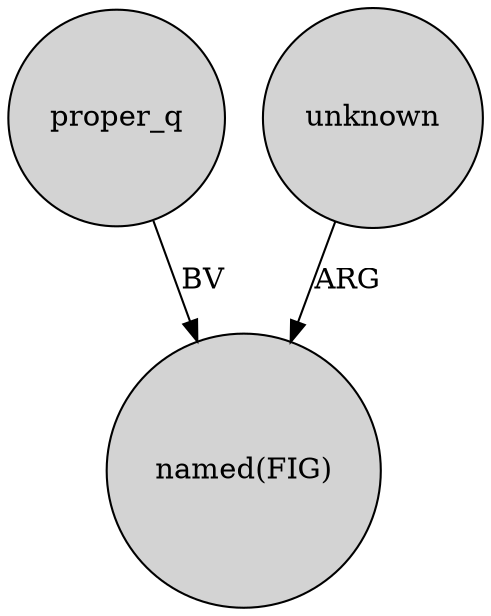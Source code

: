 digraph {
	node [shape=circle style=filled]
	proper_q -> "named(FIG)" [label=BV]
	unknown -> "named(FIG)" [label=ARG]
}
